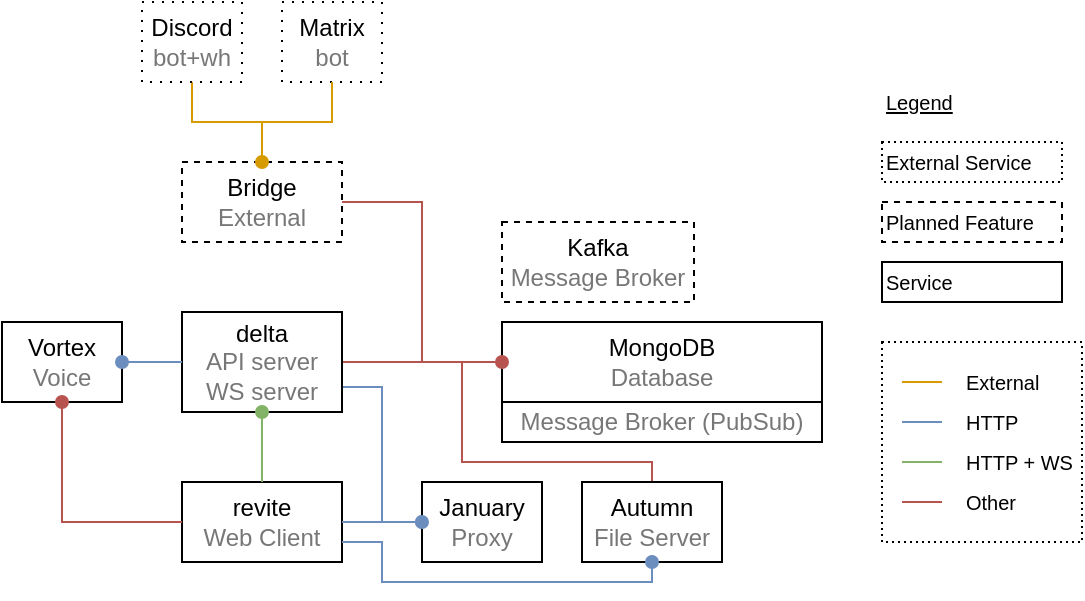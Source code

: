 <mxfile version="14.9.2"><diagram id="fxh-D0XH8hRba6O7Zr0m" name="Page-1"><mxGraphModel dx="1178" dy="640" grid="1" gridSize="10" guides="1" tooltips="1" connect="1" arrows="1" fold="1" page="1" pageScale="1" pageWidth="827" pageHeight="1169" math="0" shadow="0"><root><mxCell id="0"/><mxCell id="1" parent="0"/><mxCell id="265lSWrMpvzl5lj750i9-39" value="" style="rounded=0;whiteSpace=wrap;html=1;dashed=1;dashPattern=1 2;fontSize=10;align=left;" vertex="1" parent="1"><mxGeometry x="490" y="330" width="100" height="100" as="geometry"/></mxCell><mxCell id="265lSWrMpvzl5lj750i9-11" style="edgeStyle=orthogonalEdgeStyle;rounded=0;orthogonalLoop=1;jettySize=auto;html=1;exitX=1;exitY=0.5;exitDx=0;exitDy=0;entryX=0;entryY=0.5;entryDx=0;entryDy=0;endArrow=none;endFill=0;strokeColor=#b85450;fillColor=#f8cecc;" edge="1" parent="1" source="265lSWrMpvzl5lj750i9-1" target="265lSWrMpvzl5lj750i9-2"><mxGeometry relative="1" as="geometry"/></mxCell><mxCell id="265lSWrMpvzl5lj750i9-20" style="edgeStyle=orthogonalEdgeStyle;rounded=0;orthogonalLoop=1;jettySize=auto;html=1;exitX=1;exitY=0.75;exitDx=0;exitDy=0;startArrow=none;startFill=0;endArrow=oval;endFill=1;strokeColor=#6c8ebf;fillColor=#dae8fc;" edge="1" parent="1" source="265lSWrMpvzl5lj750i9-1"><mxGeometry relative="1" as="geometry"><mxPoint x="260" y="420" as="targetPoint"/><Array as="points"><mxPoint x="240" y="353"/><mxPoint x="240" y="420"/></Array></mxGeometry></mxCell><mxCell id="265lSWrMpvzl5lj750i9-1" value="&lt;div&gt;delta&lt;/div&gt;&lt;div&gt;&lt;font color=&quot;#777&quot;&gt;API server&lt;br&gt;WS server&lt;/font&gt;&lt;br&gt;&lt;/div&gt;" style="rounded=0;whiteSpace=wrap;html=1;" vertex="1" parent="1"><mxGeometry x="140" y="315" width="80" height="50" as="geometry"/></mxCell><mxCell id="265lSWrMpvzl5lj750i9-22" style="edgeStyle=orthogonalEdgeStyle;rounded=0;orthogonalLoop=1;jettySize=auto;html=1;exitX=0;exitY=0.5;exitDx=0;exitDy=0;entryX=0.5;entryY=0;entryDx=0;entryDy=0;startArrow=none;startFill=0;endArrow=none;endFill=0;strokeColor=#b85450;fillColor=#f8cecc;" edge="1" parent="1" source="265lSWrMpvzl5lj750i9-2" target="265lSWrMpvzl5lj750i9-21"><mxGeometry relative="1" as="geometry"><Array as="points"><mxPoint x="280" y="340"/><mxPoint x="280" y="390"/><mxPoint x="375" y="390"/></Array></mxGeometry></mxCell><mxCell id="265lSWrMpvzl5lj750i9-2" value="&lt;div&gt;MongoDB&lt;/div&gt;&lt;div&gt;&lt;font color=&quot;#777&quot;&gt;Database&lt;/font&gt;&lt;/div&gt;" style="rounded=0;whiteSpace=wrap;html=1;" vertex="1" parent="1"><mxGeometry x="300" y="320" width="160" height="40" as="geometry"/></mxCell><mxCell id="265lSWrMpvzl5lj750i9-4" value="&lt;div&gt;&lt;font color=&quot;#777&quot;&gt;Message Broker (PubSub)&lt;/font&gt;&lt;/div&gt;" style="rounded=0;whiteSpace=wrap;html=1;" vertex="1" parent="1"><mxGeometry x="300" y="360" width="160" height="20" as="geometry"/></mxCell><mxCell id="265lSWrMpvzl5lj750i9-5" value="&lt;div&gt;revite&lt;/div&gt;&lt;div&gt;&lt;font color=&quot;#777&quot;&gt;Web Client&lt;/font&gt;&lt;br&gt;&lt;/div&gt;" style="rounded=0;whiteSpace=wrap;html=1;" vertex="1" parent="1"><mxGeometry x="140" y="400" width="80" height="40" as="geometry"/></mxCell><mxCell id="265lSWrMpvzl5lj750i9-10" style="edgeStyle=orthogonalEdgeStyle;rounded=0;orthogonalLoop=1;jettySize=auto;html=1;exitX=1;exitY=0.5;exitDx=0;exitDy=0;entryX=0;entryY=0.5;entryDx=0;entryDy=0;endArrow=oval;endFill=1;fillColor=#f8cecc;strokeColor=#b85450;" edge="1" parent="1" source="265lSWrMpvzl5lj750i9-6" target="265lSWrMpvzl5lj750i9-2"><mxGeometry relative="1" as="geometry"/></mxCell><mxCell id="265lSWrMpvzl5lj750i9-14" value="" style="edgeStyle=orthogonalEdgeStyle;rounded=0;orthogonalLoop=1;jettySize=auto;html=1;endArrow=none;endFill=0;strokeColor=#d79b00;fillColor=#ffe6cc;" edge="1" parent="1" source="265lSWrMpvzl5lj750i9-6" target="265lSWrMpvzl5lj750i9-13"><mxGeometry relative="1" as="geometry"><Array as="points"><mxPoint x="180" y="220"/><mxPoint x="145" y="220"/></Array></mxGeometry></mxCell><mxCell id="265lSWrMpvzl5lj750i9-6" value="&lt;div&gt;Bridge&lt;/div&gt;&lt;div&gt;&lt;font color=&quot;#777&quot;&gt; External&lt;/font&gt;&lt;br&gt;&lt;/div&gt;" style="rounded=0;whiteSpace=wrap;html=1;dashed=1;" vertex="1" parent="1"><mxGeometry x="140" y="240" width="80" height="40" as="geometry"/></mxCell><mxCell id="265lSWrMpvzl5lj750i9-13" value="&lt;div&gt;Discord&lt;/div&gt;&lt;div&gt;&lt;font color=&quot;#777&quot;&gt;bot+wh&lt;/font&gt;&lt;br&gt;&lt;/div&gt;" style="whiteSpace=wrap;html=1;rounded=0;dashed=1;dashPattern=1 4;" vertex="1" parent="1"><mxGeometry x="120" y="160" width="50" height="40" as="geometry"/></mxCell><mxCell id="265lSWrMpvzl5lj750i9-15" value="&lt;div&gt;Matrix&lt;/div&gt;&lt;div&gt;&lt;font color=&quot;#777&quot;&gt;bot&lt;/font&gt;&lt;br&gt;&lt;/div&gt;" style="whiteSpace=wrap;html=1;rounded=0;dashed=1;dashPattern=1 4;" vertex="1" parent="1"><mxGeometry x="190" y="160" width="50" height="40" as="geometry"/></mxCell><mxCell id="265lSWrMpvzl5lj750i9-16" style="edgeStyle=orthogonalEdgeStyle;rounded=0;orthogonalLoop=1;jettySize=auto;html=1;exitX=0.5;exitY=0;exitDx=0;exitDy=0;entryX=0.5;entryY=1;entryDx=0;entryDy=0;endArrow=none;endFill=0;strokeColor=#d79b00;startArrow=oval;startFill=1;fillColor=#ffe6cc;" edge="1" parent="1" source="265lSWrMpvzl5lj750i9-6" target="265lSWrMpvzl5lj750i9-15"><mxGeometry relative="1" as="geometry"/></mxCell><mxCell id="265lSWrMpvzl5lj750i9-17" style="edgeStyle=orthogonalEdgeStyle;rounded=0;orthogonalLoop=1;jettySize=auto;html=1;exitX=0.5;exitY=1;exitDx=0;exitDy=0;entryX=0.5;entryY=0;entryDx=0;entryDy=0;startArrow=oval;startFill=1;endArrow=none;endFill=0;strokeColor=#82b366;fillColor=#d5e8d4;" edge="1" parent="1" source="265lSWrMpvzl5lj750i9-1" target="265lSWrMpvzl5lj750i9-5"><mxGeometry relative="1" as="geometry"/></mxCell><mxCell id="265lSWrMpvzl5lj750i9-18" value="&lt;div&gt;January&lt;/div&gt;&lt;div&gt;&lt;font color=&quot;#777&quot;&gt;Proxy&lt;/font&gt;&lt;br&gt;&lt;/div&gt;" style="rounded=0;whiteSpace=wrap;html=1;" vertex="1" parent="1"><mxGeometry x="260" y="400" width="60" height="40" as="geometry"/></mxCell><mxCell id="265lSWrMpvzl5lj750i9-19" style="edgeStyle=orthogonalEdgeStyle;rounded=0;orthogonalLoop=1;jettySize=auto;html=1;exitX=1;exitY=0.5;exitDx=0;exitDy=0;entryX=0;entryY=0.5;entryDx=0;entryDy=0;startArrow=none;startFill=0;endArrow=oval;endFill=1;strokeColor=#6c8ebf;fillColor=#dae8fc;" edge="1" parent="1" source="265lSWrMpvzl5lj750i9-5" target="265lSWrMpvzl5lj750i9-18"><mxGeometry relative="1" as="geometry"/></mxCell><mxCell id="265lSWrMpvzl5lj750i9-21" value="&lt;div&gt;Autumn&lt;/div&gt;&lt;div&gt;&lt;font color=&quot;#777&quot;&gt;File Server&lt;/font&gt;&lt;br&gt;&lt;/div&gt;" style="rounded=0;whiteSpace=wrap;html=1;" vertex="1" parent="1"><mxGeometry x="340" y="400" width="70" height="40" as="geometry"/></mxCell><mxCell id="265lSWrMpvzl5lj750i9-23" style="edgeStyle=orthogonalEdgeStyle;rounded=0;orthogonalLoop=1;jettySize=auto;html=1;exitX=1;exitY=0.75;exitDx=0;exitDy=0;entryX=0.5;entryY=1;entryDx=0;entryDy=0;startArrow=none;startFill=0;endArrow=oval;endFill=1;strokeColor=#6c8ebf;fillColor=#dae8fc;" edge="1" parent="1" source="265lSWrMpvzl5lj750i9-5" target="265lSWrMpvzl5lj750i9-21"><mxGeometry relative="1" as="geometry"><Array as="points"><mxPoint x="240" y="430"/><mxPoint x="240" y="450"/><mxPoint x="375" y="450"/></Array></mxGeometry></mxCell><mxCell id="265lSWrMpvzl5lj750i9-24" value="&lt;div&gt;Kafka&lt;/div&gt;&lt;div&gt;&lt;font color=&quot;#777&quot;&gt; Message Broker&lt;/font&gt;&lt;br&gt;&lt;/div&gt;" style="rounded=0;whiteSpace=wrap;html=1;dashed=1;" vertex="1" parent="1"><mxGeometry x="300" y="270" width="96" height="40" as="geometry"/></mxCell><mxCell id="265lSWrMpvzl5lj750i9-25" value="&lt;div&gt;Vortex&lt;/div&gt;&lt;div&gt;&lt;font color=&quot;#777&quot;&gt;Voice&lt;/font&gt;&lt;br&gt;&lt;/div&gt;" style="rounded=0;whiteSpace=wrap;html=1;" vertex="1" parent="1"><mxGeometry x="50" y="320" width="60" height="40" as="geometry"/></mxCell><mxCell id="265lSWrMpvzl5lj750i9-27" style="edgeStyle=orthogonalEdgeStyle;rounded=0;orthogonalLoop=1;jettySize=auto;html=1;exitX=0;exitY=0.5;exitDx=0;exitDy=0;entryX=1;entryY=0.5;entryDx=0;entryDy=0;startArrow=none;startFill=0;endArrow=oval;endFill=1;strokeColor=#6c8ebf;fillColor=#dae8fc;" edge="1" parent="1" source="265lSWrMpvzl5lj750i9-1" target="265lSWrMpvzl5lj750i9-25"><mxGeometry relative="1" as="geometry"/></mxCell><mxCell id="265lSWrMpvzl5lj750i9-28" style="edgeStyle=orthogonalEdgeStyle;rounded=0;orthogonalLoop=1;jettySize=auto;html=1;exitX=0;exitY=0.5;exitDx=0;exitDy=0;entryX=0.5;entryY=1;entryDx=0;entryDy=0;startArrow=none;startFill=0;endArrow=oval;endFill=1;strokeColor=#b85450;fillColor=#f8cecc;" edge="1" parent="1" source="265lSWrMpvzl5lj750i9-5" target="265lSWrMpvzl5lj750i9-25"><mxGeometry relative="1" as="geometry"/></mxCell><mxCell id="265lSWrMpvzl5lj750i9-30" value="External" style="text;html=1;strokeColor=none;fillColor=none;align=left;verticalAlign=middle;whiteSpace=wrap;rounded=0;dashed=1;dashPattern=1 4;fontSize=10;" vertex="1" parent="1"><mxGeometry x="530" y="340" width="60" height="20" as="geometry"/></mxCell><mxCell id="265lSWrMpvzl5lj750i9-32" value="" style="endArrow=none;html=1;fontSize=10;strokeColor=#d79b00;fillColor=#ffe6cc;" edge="1" parent="1"><mxGeometry width="50" height="50" relative="1" as="geometry"><mxPoint x="500" y="350" as="sourcePoint"/><mxPoint x="520" y="350" as="targetPoint"/></mxGeometry></mxCell><mxCell id="265lSWrMpvzl5lj750i9-33" value="Other" style="text;html=1;strokeColor=none;fillColor=none;align=left;verticalAlign=middle;whiteSpace=wrap;rounded=0;dashed=1;dashPattern=1 4;fontSize=10;" vertex="1" parent="1"><mxGeometry x="530" y="400" width="60" height="20" as="geometry"/></mxCell><mxCell id="265lSWrMpvzl5lj750i9-34" value="" style="endArrow=none;html=1;fontSize=10;strokeColor=#b85450;fillColor=#f8cecc;" edge="1" parent="1"><mxGeometry width="50" height="50" relative="1" as="geometry"><mxPoint x="500" y="410" as="sourcePoint"/><mxPoint x="520" y="410" as="targetPoint"/></mxGeometry></mxCell><mxCell id="265lSWrMpvzl5lj750i9-35" value="HTTP" style="text;html=1;strokeColor=none;fillColor=none;align=left;verticalAlign=middle;whiteSpace=wrap;rounded=0;dashed=1;dashPattern=1 4;fontSize=10;" vertex="1" parent="1"><mxGeometry x="530" y="360" width="60" height="20" as="geometry"/></mxCell><mxCell id="265lSWrMpvzl5lj750i9-36" value="" style="endArrow=none;html=1;fontSize=10;strokeColor=#6c8ebf;fillColor=#dae8fc;" edge="1" parent="1"><mxGeometry width="50" height="50" relative="1" as="geometry"><mxPoint x="500" y="370" as="sourcePoint"/><mxPoint x="520" y="370" as="targetPoint"/></mxGeometry></mxCell><mxCell id="265lSWrMpvzl5lj750i9-37" value="HTTP + WS" style="text;html=1;strokeColor=none;fillColor=none;align=left;verticalAlign=middle;whiteSpace=wrap;rounded=0;dashed=1;dashPattern=1 4;fontSize=10;" vertex="1" parent="1"><mxGeometry x="530" y="380" width="60" height="20" as="geometry"/></mxCell><mxCell id="265lSWrMpvzl5lj750i9-38" value="" style="endArrow=none;html=1;fontSize=10;strokeColor=#82b366;fillColor=#d5e8d4;" edge="1" parent="1"><mxGeometry width="50" height="50" relative="1" as="geometry"><mxPoint x="500" y="390" as="sourcePoint"/><mxPoint x="520" y="390" as="targetPoint"/></mxGeometry></mxCell><mxCell id="265lSWrMpvzl5lj750i9-40" value="&lt;u&gt;Legend&lt;/u&gt;" style="text;html=1;strokeColor=none;fillColor=none;align=left;verticalAlign=middle;whiteSpace=wrap;rounded=0;dashed=1;dashPattern=1 2;fontSize=10;" vertex="1" parent="1"><mxGeometry x="490" y="200" width="40" height="20" as="geometry"/></mxCell><mxCell id="265lSWrMpvzl5lj750i9-41" value="External Service" style="rounded=0;whiteSpace=wrap;html=1;dashed=1;dashPattern=1 2;fontSize=10;align=left;" vertex="1" parent="1"><mxGeometry x="490" y="230" width="90" height="20" as="geometry"/></mxCell><mxCell id="265lSWrMpvzl5lj750i9-42" value="Planned Feature" style="rounded=0;whiteSpace=wrap;html=1;dashed=1;fontSize=10;align=left;" vertex="1" parent="1"><mxGeometry x="490" y="260" width="90" height="20" as="geometry"/></mxCell><mxCell id="265lSWrMpvzl5lj750i9-43" value="Service" style="rounded=0;whiteSpace=wrap;html=1;fontSize=10;align=left;" vertex="1" parent="1"><mxGeometry x="490" y="290" width="90" height="20" as="geometry"/></mxCell></root></mxGraphModel></diagram></mxfile>